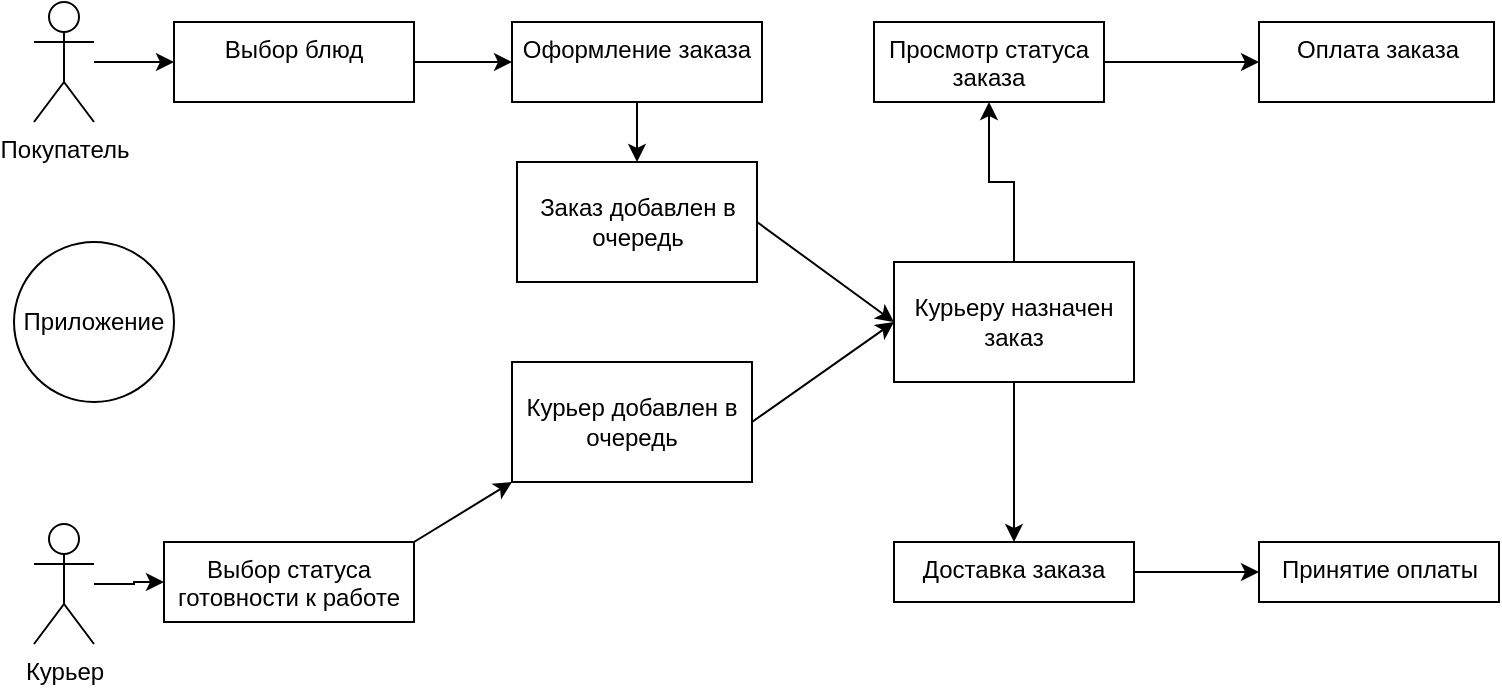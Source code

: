 <mxfile version="24.4.6" type="github">
  <diagram name="Варианты использования" id="eJAZB0x1PvuYRLuYW8T5">
    <mxGraphModel dx="934" dy="644" grid="1" gridSize="10" guides="1" tooltips="1" connect="1" arrows="1" fold="1" page="1" pageScale="1" pageWidth="827" pageHeight="1169" math="0" shadow="0">
      <root>
        <mxCell id="0" />
        <mxCell id="1" parent="0" />
        <mxCell id="CeuvLrIGoF9XIlCRF7AG-6" value="" style="edgeStyle=orthogonalEdgeStyle;rounded=0;orthogonalLoop=1;jettySize=auto;html=1;" edge="1" parent="1" source="CeuvLrIGoF9XIlCRF7AG-1" target="CeuvLrIGoF9XIlCRF7AG-5">
          <mxGeometry relative="1" as="geometry" />
        </mxCell>
        <mxCell id="CeuvLrIGoF9XIlCRF7AG-1" value="Покупатель" style="shape=umlActor;verticalLabelPosition=bottom;verticalAlign=top;html=1;outlineConnect=0;" vertex="1" parent="1">
          <mxGeometry x="50" y="240" width="30" height="60" as="geometry" />
        </mxCell>
        <mxCell id="CeuvLrIGoF9XIlCRF7AG-8" value="" style="edgeStyle=orthogonalEdgeStyle;rounded=0;orthogonalLoop=1;jettySize=auto;html=1;" edge="1" parent="1" source="CeuvLrIGoF9XIlCRF7AG-5" target="CeuvLrIGoF9XIlCRF7AG-7">
          <mxGeometry relative="1" as="geometry" />
        </mxCell>
        <mxCell id="CeuvLrIGoF9XIlCRF7AG-5" value="Выбор блюд" style="whiteSpace=wrap;html=1;verticalAlign=top;" vertex="1" parent="1">
          <mxGeometry x="120" y="250" width="120" height="40" as="geometry" />
        </mxCell>
        <mxCell id="CeuvLrIGoF9XIlCRF7AG-23" value="" style="edgeStyle=orthogonalEdgeStyle;rounded=0;orthogonalLoop=1;jettySize=auto;html=1;" edge="1" parent="1" source="CeuvLrIGoF9XIlCRF7AG-7" target="CeuvLrIGoF9XIlCRF7AG-20">
          <mxGeometry relative="1" as="geometry" />
        </mxCell>
        <mxCell id="CeuvLrIGoF9XIlCRF7AG-7" value="Оформление заказа" style="whiteSpace=wrap;html=1;verticalAlign=top;" vertex="1" parent="1">
          <mxGeometry x="289" y="250" width="125" height="40" as="geometry" />
        </mxCell>
        <mxCell id="CeuvLrIGoF9XIlCRF7AG-22" value="" style="edgeStyle=orthogonalEdgeStyle;rounded=0;orthogonalLoop=1;jettySize=auto;html=1;" edge="1" parent="1" source="CeuvLrIGoF9XIlCRF7AG-9" target="CeuvLrIGoF9XIlCRF7AG-21">
          <mxGeometry relative="1" as="geometry" />
        </mxCell>
        <mxCell id="CeuvLrIGoF9XIlCRF7AG-9" value="Просмотр статуса заказа" style="whiteSpace=wrap;html=1;verticalAlign=top;" vertex="1" parent="1">
          <mxGeometry x="470" y="250" width="115" height="40" as="geometry" />
        </mxCell>
        <mxCell id="CeuvLrIGoF9XIlCRF7AG-25" value="" style="edgeStyle=orthogonalEdgeStyle;rounded=0;orthogonalLoop=1;jettySize=auto;html=1;" edge="1" parent="1" source="CeuvLrIGoF9XIlCRF7AG-12" target="CeuvLrIGoF9XIlCRF7AG-24">
          <mxGeometry relative="1" as="geometry" />
        </mxCell>
        <mxCell id="CeuvLrIGoF9XIlCRF7AG-12" value="Курьер" style="shape=umlActor;verticalLabelPosition=bottom;verticalAlign=top;html=1;outlineConnect=0;" vertex="1" parent="1">
          <mxGeometry x="50" y="501" width="30" height="60" as="geometry" />
        </mxCell>
        <mxCell id="CeuvLrIGoF9XIlCRF7AG-18" value="" style="edgeStyle=orthogonalEdgeStyle;rounded=0;orthogonalLoop=1;jettySize=auto;html=1;" edge="1" parent="1" source="CeuvLrIGoF9XIlCRF7AG-15" target="CeuvLrIGoF9XIlCRF7AG-17">
          <mxGeometry relative="1" as="geometry" />
        </mxCell>
        <mxCell id="CeuvLrIGoF9XIlCRF7AG-15" value="Доставка заказа" style="whiteSpace=wrap;html=1;verticalAlign=top;" vertex="1" parent="1">
          <mxGeometry x="480" y="510" width="120" height="30" as="geometry" />
        </mxCell>
        <mxCell id="CeuvLrIGoF9XIlCRF7AG-17" value="Принятие оплаты" style="whiteSpace=wrap;html=1;verticalAlign=top;" vertex="1" parent="1">
          <mxGeometry x="662.5" y="510" width="120" height="30" as="geometry" />
        </mxCell>
        <mxCell id="CeuvLrIGoF9XIlCRF7AG-19" value="Приложение" style="ellipse;whiteSpace=wrap;html=1;aspect=fixed;" vertex="1" parent="1">
          <mxGeometry x="40" y="360" width="80" height="80" as="geometry" />
        </mxCell>
        <mxCell id="CeuvLrIGoF9XIlCRF7AG-20" value="Заказ добавлен в очередь" style="rounded=0;whiteSpace=wrap;html=1;" vertex="1" parent="1">
          <mxGeometry x="291.5" y="320" width="120" height="60" as="geometry" />
        </mxCell>
        <mxCell id="CeuvLrIGoF9XIlCRF7AG-21" value="Оплата заказа" style="whiteSpace=wrap;html=1;verticalAlign=top;" vertex="1" parent="1">
          <mxGeometry x="662.5" y="250" width="117.5" height="40" as="geometry" />
        </mxCell>
        <mxCell id="CeuvLrIGoF9XIlCRF7AG-24" value="Выбор статуса готовности к работе" style="whiteSpace=wrap;html=1;verticalAlign=top;" vertex="1" parent="1">
          <mxGeometry x="115" y="510" width="125" height="40" as="geometry" />
        </mxCell>
        <mxCell id="CeuvLrIGoF9XIlCRF7AG-26" value="" style="endArrow=classic;html=1;rounded=0;exitX=1;exitY=0;exitDx=0;exitDy=0;entryX=0;entryY=1;entryDx=0;entryDy=0;" edge="1" parent="1" source="CeuvLrIGoF9XIlCRF7AG-24" target="CeuvLrIGoF9XIlCRF7AG-28">
          <mxGeometry width="50" height="50" relative="1" as="geometry">
            <mxPoint x="360" y="420" as="sourcePoint" />
            <mxPoint x="270" y="460" as="targetPoint" />
          </mxGeometry>
        </mxCell>
        <mxCell id="CeuvLrIGoF9XIlCRF7AG-28" value="Курьер добавлен в очередь" style="rounded=0;whiteSpace=wrap;html=1;" vertex="1" parent="1">
          <mxGeometry x="289" y="420" width="120" height="60" as="geometry" />
        </mxCell>
        <mxCell id="CeuvLrIGoF9XIlCRF7AG-29" value="" style="endArrow=classic;html=1;rounded=0;exitX=1;exitY=0.5;exitDx=0;exitDy=0;" edge="1" parent="1" source="CeuvLrIGoF9XIlCRF7AG-28">
          <mxGeometry width="50" height="50" relative="1" as="geometry">
            <mxPoint x="410" y="420" as="sourcePoint" />
            <mxPoint x="480" y="400" as="targetPoint" />
          </mxGeometry>
        </mxCell>
        <mxCell id="CeuvLrIGoF9XIlCRF7AG-30" value="" style="endArrow=classic;html=1;rounded=0;exitX=1;exitY=0.5;exitDx=0;exitDy=0;" edge="1" parent="1" source="CeuvLrIGoF9XIlCRF7AG-20">
          <mxGeometry width="50" height="50" relative="1" as="geometry">
            <mxPoint x="360" y="420" as="sourcePoint" />
            <mxPoint x="480" y="400" as="targetPoint" />
          </mxGeometry>
        </mxCell>
        <mxCell id="CeuvLrIGoF9XIlCRF7AG-32" value="" style="edgeStyle=orthogonalEdgeStyle;rounded=0;orthogonalLoop=1;jettySize=auto;html=1;" edge="1" parent="1" source="CeuvLrIGoF9XIlCRF7AG-31" target="CeuvLrIGoF9XIlCRF7AG-9">
          <mxGeometry relative="1" as="geometry" />
        </mxCell>
        <mxCell id="CeuvLrIGoF9XIlCRF7AG-33" value="" style="edgeStyle=orthogonalEdgeStyle;rounded=0;orthogonalLoop=1;jettySize=auto;html=1;" edge="1" parent="1" source="CeuvLrIGoF9XIlCRF7AG-31" target="CeuvLrIGoF9XIlCRF7AG-15">
          <mxGeometry relative="1" as="geometry" />
        </mxCell>
        <mxCell id="CeuvLrIGoF9XIlCRF7AG-31" value="Курьеру назначен заказ" style="rounded=0;whiteSpace=wrap;html=1;" vertex="1" parent="1">
          <mxGeometry x="480" y="370" width="120" height="60" as="geometry" />
        </mxCell>
      </root>
    </mxGraphModel>
  </diagram>
</mxfile>

